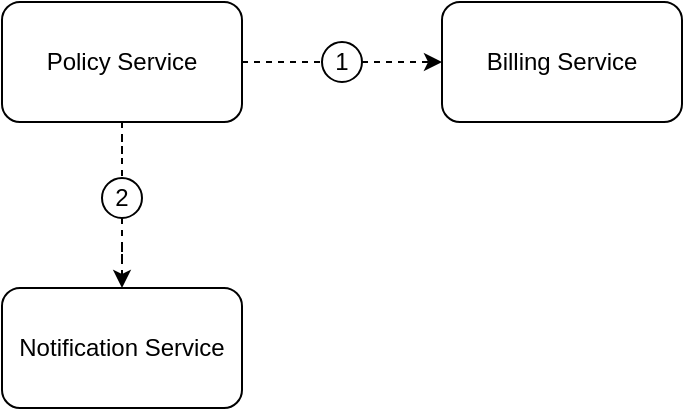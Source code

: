 <mxfile version="21.4.0" type="device">
  <diagram name="Seite-1" id="ezHwdp1ufA9cEexiHjnU">
    <mxGraphModel dx="627" dy="473" grid="1" gridSize="10" guides="1" tooltips="1" connect="1" arrows="1" fold="1" page="1" pageScale="1" pageWidth="827" pageHeight="1169" math="0" shadow="0">
      <root>
        <mxCell id="0" />
        <mxCell id="1" parent="0" />
        <mxCell id="X1FFUUezB6iagG00LFjw-5" value="" style="edgeStyle=orthogonalEdgeStyle;rounded=0;orthogonalLoop=1;jettySize=auto;html=1;dashed=1;entryX=0.5;entryY=0;entryDx=0;entryDy=0;" edge="1" parent="1" source="X1FFUUezB6iagG00LFjw-8" target="X1FFUUezB6iagG00LFjw-3">
          <mxGeometry relative="1" as="geometry" />
        </mxCell>
        <mxCell id="X1FFUUezB6iagG00LFjw-6" style="edgeStyle=orthogonalEdgeStyle;rounded=0;orthogonalLoop=1;jettySize=auto;html=1;dashed=1;" edge="1" parent="1" source="X1FFUUezB6iagG00LFjw-11" target="X1FFUUezB6iagG00LFjw-4">
          <mxGeometry relative="1" as="geometry" />
        </mxCell>
        <mxCell id="X1FFUUezB6iagG00LFjw-2" value="Policy Service" style="rounded=1;whiteSpace=wrap;html=1;" vertex="1" parent="1">
          <mxGeometry x="244" y="487" width="120" height="60" as="geometry" />
        </mxCell>
        <mxCell id="X1FFUUezB6iagG00LFjw-3" value="Notification Service" style="rounded=1;whiteSpace=wrap;html=1;" vertex="1" parent="1">
          <mxGeometry x="244" y="630" width="120" height="60" as="geometry" />
        </mxCell>
        <mxCell id="X1FFUUezB6iagG00LFjw-4" value="Billing Service" style="rounded=1;whiteSpace=wrap;html=1;" vertex="1" parent="1">
          <mxGeometry x="464" y="487" width="120" height="60" as="geometry" />
        </mxCell>
        <mxCell id="X1FFUUezB6iagG00LFjw-9" value="" style="edgeStyle=orthogonalEdgeStyle;rounded=0;orthogonalLoop=1;jettySize=auto;html=1;dashed=1;endArrow=none;endFill=0;" edge="1" parent="1" source="X1FFUUezB6iagG00LFjw-2" target="X1FFUUezB6iagG00LFjw-8">
          <mxGeometry relative="1" as="geometry">
            <mxPoint x="304" y="547" as="sourcePoint" />
            <mxPoint x="304" y="622" as="targetPoint" />
          </mxGeometry>
        </mxCell>
        <mxCell id="X1FFUUezB6iagG00LFjw-8" value="2" style="ellipse;whiteSpace=wrap;html=1;" vertex="1" parent="1">
          <mxGeometry x="294" y="575" width="20" height="20" as="geometry" />
        </mxCell>
        <mxCell id="X1FFUUezB6iagG00LFjw-12" value="" style="edgeStyle=orthogonalEdgeStyle;rounded=0;orthogonalLoop=1;jettySize=auto;html=1;dashed=1;endArrow=none;endFill=0;" edge="1" parent="1" source="X1FFUUezB6iagG00LFjw-2" target="X1FFUUezB6iagG00LFjw-11">
          <mxGeometry relative="1" as="geometry">
            <mxPoint x="364" y="517" as="sourcePoint" />
            <mxPoint x="464" y="517" as="targetPoint" />
          </mxGeometry>
        </mxCell>
        <mxCell id="X1FFUUezB6iagG00LFjw-11" value="1" style="ellipse;whiteSpace=wrap;html=1;" vertex="1" parent="1">
          <mxGeometry x="404" y="507" width="20" height="20" as="geometry" />
        </mxCell>
      </root>
    </mxGraphModel>
  </diagram>
</mxfile>
